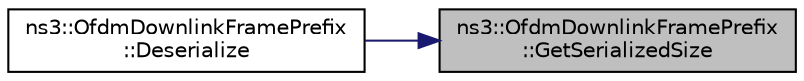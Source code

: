 digraph "ns3::OfdmDownlinkFramePrefix::GetSerializedSize"
{
 // LATEX_PDF_SIZE
  edge [fontname="Helvetica",fontsize="10",labelfontname="Helvetica",labelfontsize="10"];
  node [fontname="Helvetica",fontsize="10",shape=record];
  rankdir="RL";
  Node1 [label="ns3::OfdmDownlinkFramePrefix\l::GetSerializedSize",height=0.2,width=0.4,color="black", fillcolor="grey75", style="filled", fontcolor="black",tooltip=" "];
  Node1 -> Node2 [dir="back",color="midnightblue",fontsize="10",style="solid",fontname="Helvetica"];
  Node2 [label="ns3::OfdmDownlinkFramePrefix\l::Deserialize",height=0.2,width=0.4,color="black", fillcolor="white", style="filled",URL="$classns3_1_1_ofdm_downlink_frame_prefix.html#af73288c0b2ca162f5006cfc44b27e762",tooltip=" "];
}
